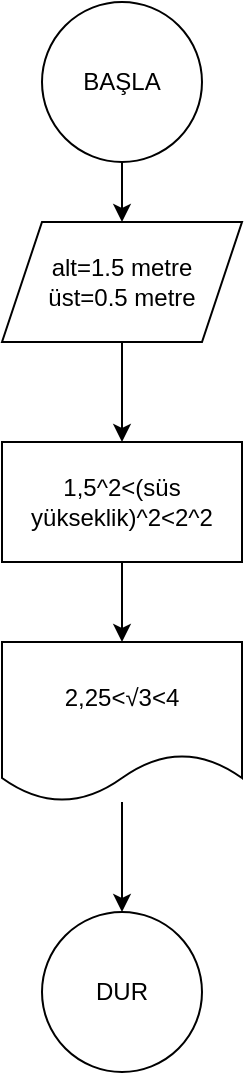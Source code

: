 <mxfile version="15.0.2" type="device"><diagram id="GPR5gEBDHSx1q1sH9WPo" name="Page-1"><mxGraphModel dx="1248" dy="677" grid="1" gridSize="10" guides="1" tooltips="1" connect="1" arrows="1" fold="1" page="1" pageScale="1" pageWidth="827" pageHeight="1169" math="0" shadow="0"><root><mxCell id="0"/><mxCell id="1" parent="0"/><mxCell id="RPINzvhMuaTPrfC0V-q9-1" value="DUR" style="ellipse;whiteSpace=wrap;html=1;aspect=fixed;" vertex="1" parent="1"><mxGeometry x="370" y="505" width="80" height="80" as="geometry"/></mxCell><mxCell id="RPINzvhMuaTPrfC0V-q9-4" value="" style="edgeStyle=orthogonalEdgeStyle;rounded=0;orthogonalLoop=1;jettySize=auto;html=1;" edge="1" parent="1" source="RPINzvhMuaTPrfC0V-q9-2" target="RPINzvhMuaTPrfC0V-q9-3"><mxGeometry relative="1" as="geometry"/></mxCell><mxCell id="RPINzvhMuaTPrfC0V-q9-2" value="BAŞLA" style="ellipse;whiteSpace=wrap;html=1;aspect=fixed;" vertex="1" parent="1"><mxGeometry x="370" y="50" width="80" height="80" as="geometry"/></mxCell><mxCell id="RPINzvhMuaTPrfC0V-q9-6" value="" style="edgeStyle=orthogonalEdgeStyle;rounded=0;orthogonalLoop=1;jettySize=auto;html=1;" edge="1" parent="1" source="RPINzvhMuaTPrfC0V-q9-3" target="RPINzvhMuaTPrfC0V-q9-5"><mxGeometry relative="1" as="geometry"/></mxCell><mxCell id="RPINzvhMuaTPrfC0V-q9-3" value="alt=1.5 metre&lt;br&gt;üst=0.5 metre" style="shape=parallelogram;perimeter=parallelogramPerimeter;whiteSpace=wrap;html=1;fixedSize=1;" vertex="1" parent="1"><mxGeometry x="350" y="160" width="120" height="60" as="geometry"/></mxCell><mxCell id="RPINzvhMuaTPrfC0V-q9-8" value="" style="edgeStyle=orthogonalEdgeStyle;rounded=0;orthogonalLoop=1;jettySize=auto;html=1;" edge="1" parent="1" source="RPINzvhMuaTPrfC0V-q9-5" target="RPINzvhMuaTPrfC0V-q9-7"><mxGeometry relative="1" as="geometry"/></mxCell><mxCell id="RPINzvhMuaTPrfC0V-q9-5" value="1,5^2&amp;lt;(süs yükseklik)^2&amp;lt;2^2" style="whiteSpace=wrap;html=1;" vertex="1" parent="1"><mxGeometry x="350" y="270" width="120" height="60" as="geometry"/></mxCell><mxCell id="RPINzvhMuaTPrfC0V-q9-9" value="" style="edgeStyle=orthogonalEdgeStyle;rounded=0;orthogonalLoop=1;jettySize=auto;html=1;" edge="1" parent="1" source="RPINzvhMuaTPrfC0V-q9-7" target="RPINzvhMuaTPrfC0V-q9-1"><mxGeometry relative="1" as="geometry"/></mxCell><mxCell id="RPINzvhMuaTPrfC0V-q9-7" value="2,25&amp;lt;√3&amp;lt;4" style="shape=document;whiteSpace=wrap;html=1;boundedLbl=1;" vertex="1" parent="1"><mxGeometry x="350" y="370" width="120" height="80" as="geometry"/></mxCell></root></mxGraphModel></diagram></mxfile>
